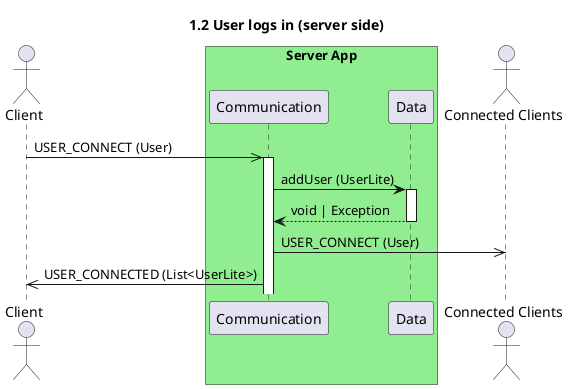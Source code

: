 @startuml 1.2 User logs in (server side)
title 1.2 User logs in (server side)

actor "Client" as client
box "Server App" #LightGreen
    participant "Communication" as com
    participant "Data" as data
end box
actor "Connected Clients" as connected

client->>com++: USER_CONNECT (User)
com->data++: addUser (UserLite)
return void | Exception
com->>connected: USER_CONNECT (User)
com->>client: USER_CONNECTED (List<UserLite>)

@enduml